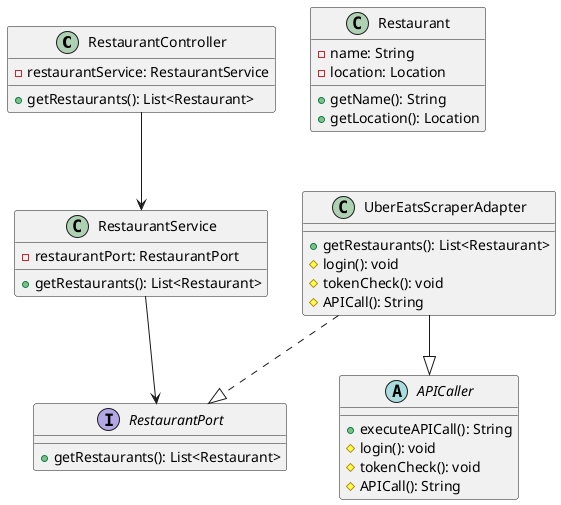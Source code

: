 @startuml
'https://plantuml.com/class-diagram

class RestaurantController {
- restaurantService: RestaurantService

+ getRestaurants(): List<Restaurant>
}

class RestaurantService {
- restaurantPort: RestaurantPort

+ getRestaurants(): List<Restaurant>
}

abstract class APICaller {
+ executeAPICall(): String
# login(): void
# tokenCheck(): void
# APICall(): String
}

interface RestaurantPort {
+ getRestaurants(): List<Restaurant>
}

class UberEatsScraperAdapter {
+ getRestaurants(): List<Restaurant>
# login(): void
# tokenCheck(): void
# APICall(): String
}

class Restaurant {
- name: String
- location: Location
+ getName(): String
+ getLocation(): Location
}

RestaurantController --> RestaurantService
RestaurantService --> RestaurantPort
UberEatsScraperAdapter ..|> RestaurantPort
UberEatsScraperAdapter --|> APICaller


@enduml